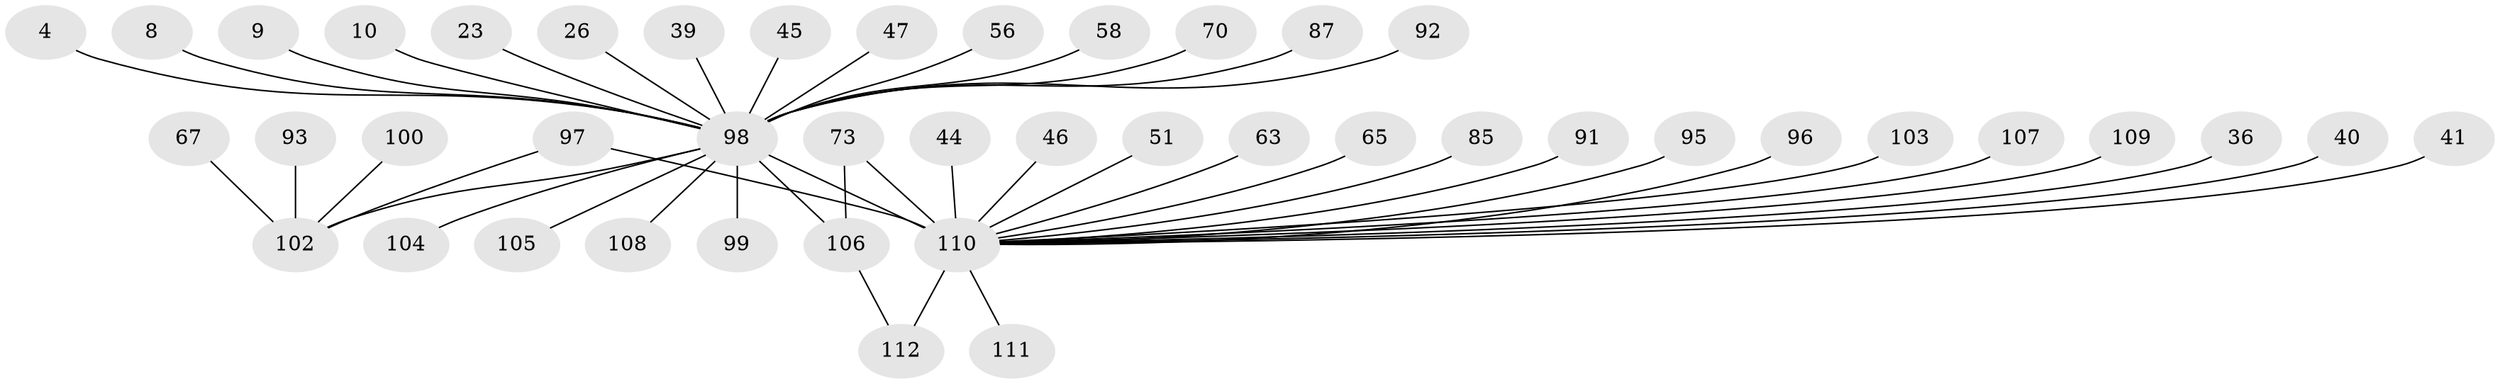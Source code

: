 // original degree distribution, {31: 0.008928571428571428, 11: 0.008928571428571428, 10: 0.017857142857142856, 1: 0.4732142857142857, 6: 0.03571428571428571, 3: 0.0625, 2: 0.21428571428571427, 7: 0.008928571428571428, 15: 0.008928571428571428, 9: 0.008928571428571428, 4: 0.08928571428571429, 5: 0.0625}
// Generated by graph-tools (version 1.1) at 2025/51/03/04/25 21:51:03]
// undirected, 44 vertices, 46 edges
graph export_dot {
graph [start="1"]
  node [color=gray90,style=filled];
  4;
  8;
  9;
  10;
  23;
  26;
  36;
  39;
  40;
  41;
  44;
  45 [super="+12"];
  46;
  47;
  51;
  56;
  58;
  63;
  65;
  67;
  70;
  73 [super="+60"];
  85;
  87;
  91;
  92;
  93;
  95;
  96;
  97;
  98 [super="+2+90+15+80"];
  99;
  100;
  102 [super="+49+78+64"];
  103;
  104;
  105 [super="+84"];
  106 [super="+7+89"];
  107;
  108;
  109;
  110 [super="+24+94+88+32"];
  111;
  112 [super="+53+101"];
  4 -- 98;
  8 -- 98;
  9 -- 98;
  10 -- 98;
  23 -- 98;
  26 -- 98;
  36 -- 110;
  39 -- 98;
  40 -- 110;
  41 -- 110;
  44 -- 110;
  45 -- 98;
  46 -- 110;
  47 -- 98;
  51 -- 110;
  56 -- 98;
  58 -- 98;
  63 -- 110;
  65 -- 110;
  67 -- 102;
  70 -- 98;
  73 -- 106 [weight=2];
  73 -- 110;
  85 -- 110 [weight=2];
  87 -- 98;
  91 -- 110;
  92 -- 98;
  93 -- 102;
  95 -- 110;
  96 -- 110;
  97 -- 110;
  97 -- 102;
  98 -- 102 [weight=11];
  98 -- 105;
  98 -- 99;
  98 -- 104;
  98 -- 108;
  98 -- 106 [weight=4];
  98 -- 110 [weight=21];
  100 -- 102;
  103 -- 110;
  106 -- 112;
  107 -- 110;
  109 -- 110;
  110 -- 111 [weight=2];
  110 -- 112 [weight=3];
}
